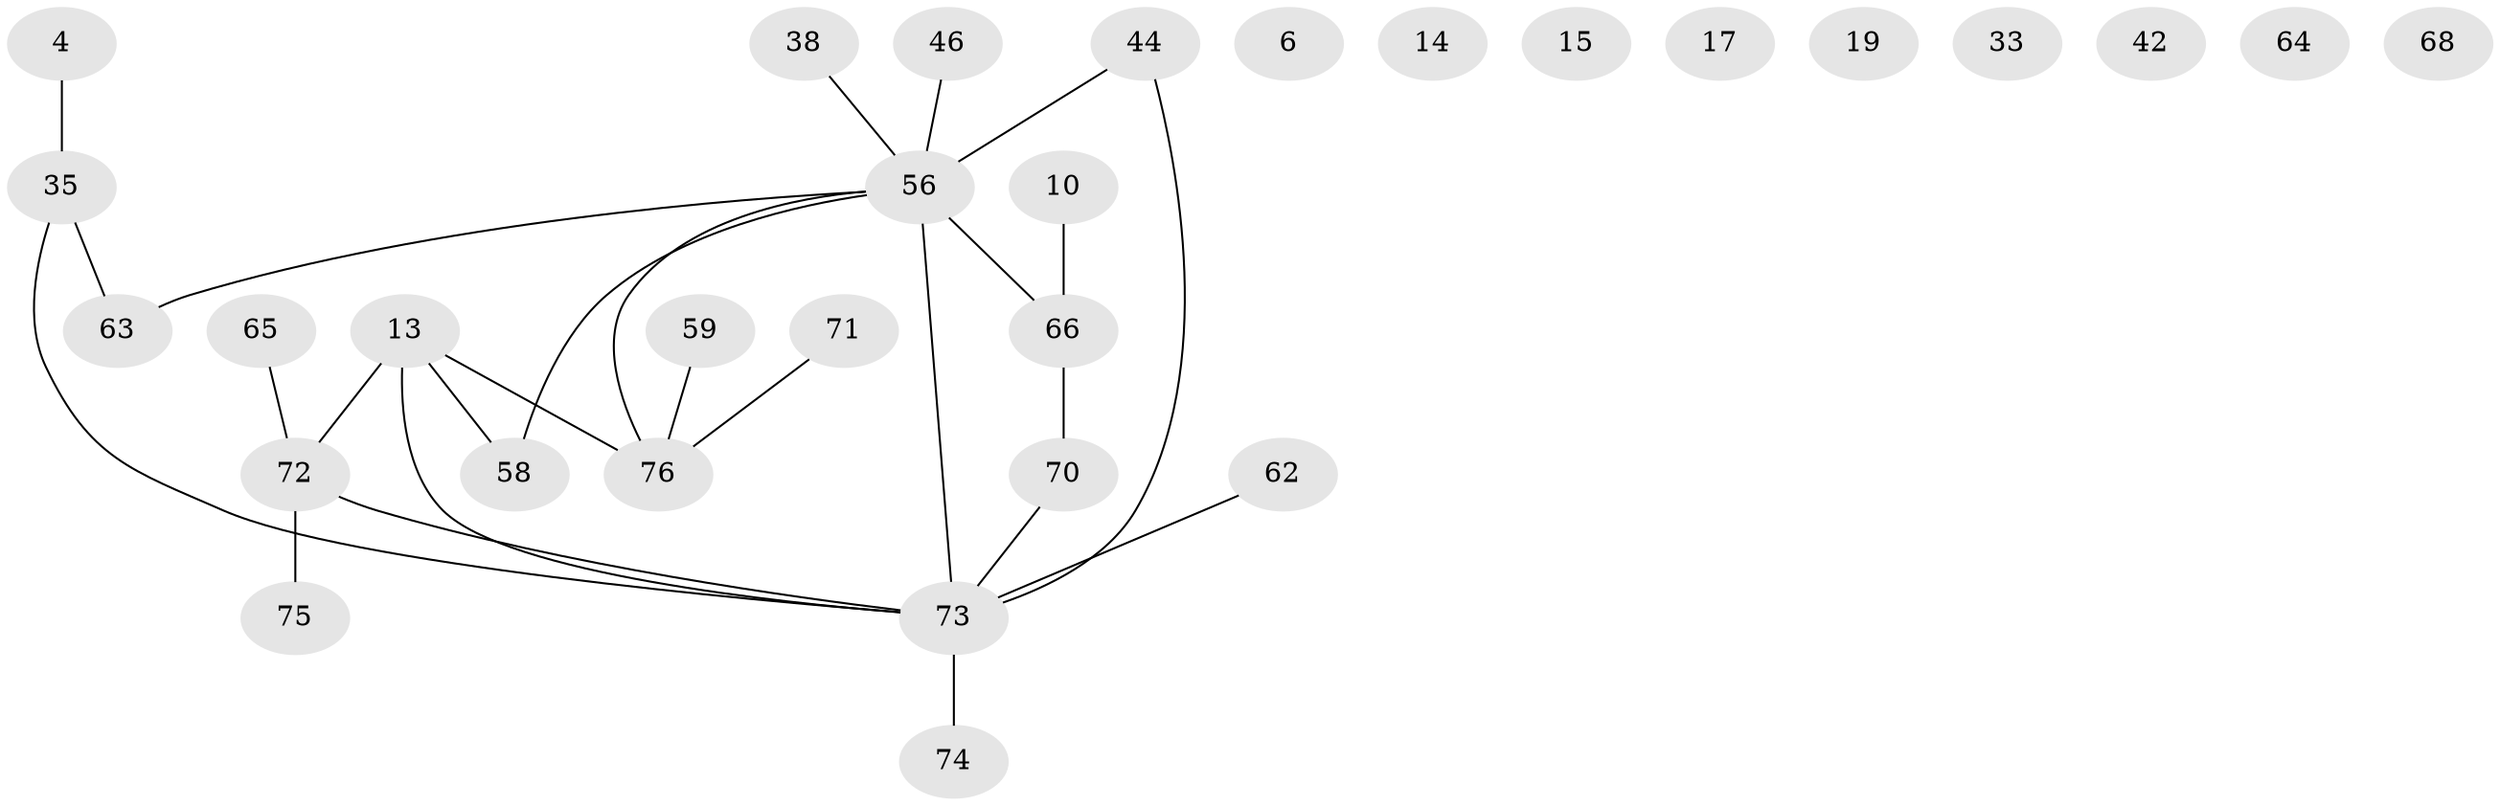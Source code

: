 // original degree distribution, {6: 0.02631578947368421, 2: 0.2631578947368421, 1: 0.2631578947368421, 0: 0.11842105263157894, 4: 0.10526315789473684, 3: 0.18421052631578946, 5: 0.013157894736842105, 7: 0.013157894736842105, 8: 0.013157894736842105}
// Generated by graph-tools (version 1.1) at 2025/43/03/04/25 21:43:52]
// undirected, 30 vertices, 26 edges
graph export_dot {
graph [start="1"]
  node [color=gray90,style=filled];
  4 [super="+2"];
  6;
  10;
  13;
  14;
  15;
  17;
  19;
  33;
  35;
  38;
  42;
  44;
  46;
  56 [super="+41+43"];
  58;
  59;
  62;
  63;
  64;
  65 [super="+60+22+53+57"];
  66;
  68;
  70 [super="+61"];
  71;
  72 [super="+24+20+45+51+50"];
  73 [super="+55+69"];
  74;
  75 [super="+47"];
  76 [super="+26+31+37"];
  4 -- 35 [weight=2];
  10 -- 66;
  13 -- 58;
  13 -- 76 [weight=2];
  13 -- 72;
  13 -- 73 [weight=2];
  35 -- 63;
  35 -- 73;
  38 -- 56;
  44 -- 56 [weight=2];
  44 -- 73 [weight=2];
  46 -- 56;
  56 -- 58;
  56 -- 66 [weight=2];
  56 -- 76 [weight=2];
  56 -- 63;
  56 -- 73 [weight=3];
  59 -- 76;
  62 -- 73;
  65 -- 72;
  66 -- 70;
  70 -- 73;
  71 -- 76;
  72 -- 75;
  72 -- 73 [weight=3];
  73 -- 74;
}
